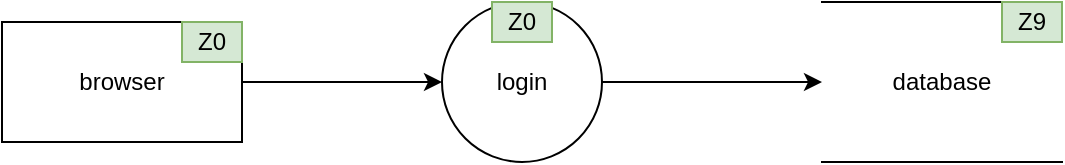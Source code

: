 <mxfile version="13.0.1" type="device"><diagram id="OGshrdcd4Dmty-vweCir" name="Page-1"><mxGraphModel dx="1332" dy="770" grid="1" gridSize="10" guides="1" tooltips="1" connect="1" arrows="1" fold="1" page="1" pageScale="1" pageWidth="850" pageHeight="1100" math="0" shadow="0"><root><mxCell id="0"/><mxCell id="1" parent="0"/><mxCell id="9d6NVwfXLBRFdgJGcQmN-5" style="edgeStyle=orthogonalEdgeStyle;rounded=0;orthogonalLoop=1;jettySize=auto;html=1;exitX=1;exitY=0.5;exitDx=0;exitDy=0;" parent="1" source="9d6NVwfXLBRFdgJGcQmN-1" target="9d6NVwfXLBRFdgJGcQmN-2" edge="1"><mxGeometry relative="1" as="geometry"/></mxCell><mxCell id="9d6NVwfXLBRFdgJGcQmN-1" value="browser" style="rounded=0;whiteSpace=wrap;html=1;" parent="1" vertex="1"><mxGeometry x="150" y="330" width="120" height="60" as="geometry"/></mxCell><mxCell id="9d6NVwfXLBRFdgJGcQmN-6" style="edgeStyle=orthogonalEdgeStyle;rounded=0;orthogonalLoop=1;jettySize=auto;html=1;exitX=1;exitY=0.5;exitDx=0;exitDy=0;" parent="1" source="9d6NVwfXLBRFdgJGcQmN-2" target="9d6NVwfXLBRFdgJGcQmN-3" edge="1"><mxGeometry relative="1" as="geometry"/></mxCell><mxCell id="9d6NVwfXLBRFdgJGcQmN-2" value="login" style="ellipse;whiteSpace=wrap;html=1;aspect=fixed;" parent="1" vertex="1"><mxGeometry x="370" y="320" width="80" height="80" as="geometry"/></mxCell><mxCell id="9d6NVwfXLBRFdgJGcQmN-3" value="database" style="shape=partialRectangle;whiteSpace=wrap;html=1;left=0;right=0;fillColor=none;" parent="1" vertex="1"><mxGeometry x="560" y="320" width="120" height="80" as="geometry"/></mxCell><mxCell id="9d6NVwfXLBRFdgJGcQmN-11" value="Z0" style="text;html=1;strokeColor=#82b366;fillColor=#d5e8d4;align=center;verticalAlign=middle;whiteSpace=wrap;overflow=hidden;" parent="1" vertex="1"><mxGeometry x="240" y="330" width="30" height="20" as="geometry"/></mxCell><mxCell id="9d6NVwfXLBRFdgJGcQmN-12" value="Z0" style="text;html=1;strokeColor=#82b366;fillColor=#d5e8d4;align=center;verticalAlign=middle;whiteSpace=wrap;overflow=hidden;" parent="1" vertex="1"><mxGeometry x="395" y="320" width="30" height="20" as="geometry"/></mxCell><mxCell id="9d6NVwfXLBRFdgJGcQmN-13" value="Z9" style="text;html=1;strokeColor=#82b366;fillColor=#d5e8d4;align=center;verticalAlign=middle;whiteSpace=wrap;overflow=hidden;" parent="1" vertex="1"><mxGeometry x="650" y="320" width="30" height="20" as="geometry"/></mxCell></root></mxGraphModel></diagram></mxfile>